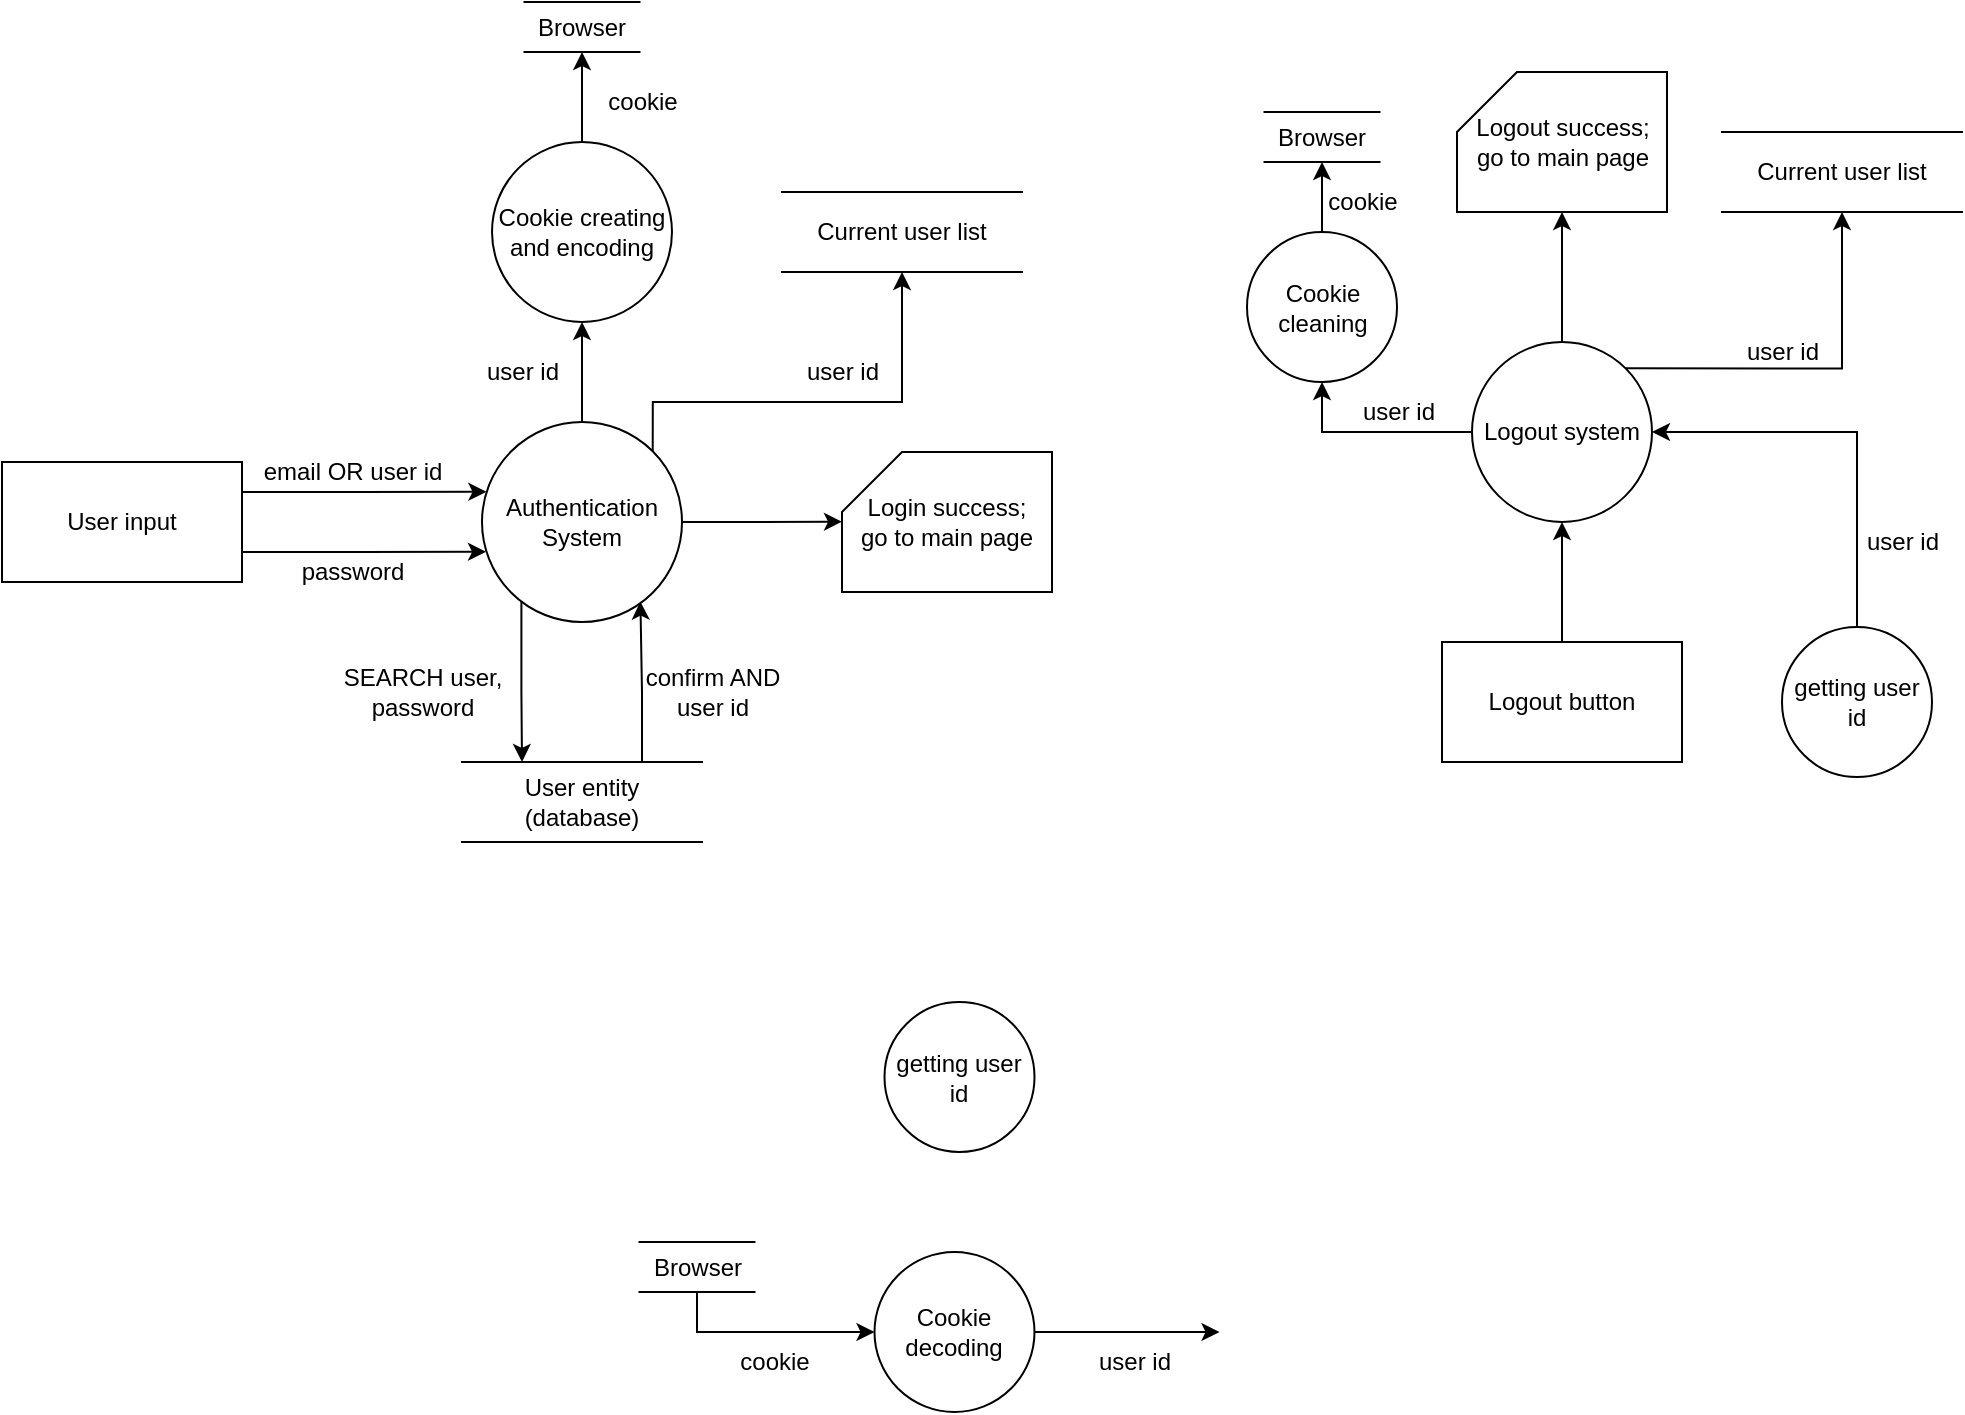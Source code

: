 <mxfile version="20.8.22" type="github"><diagram name="Page-1" id="zls9VgfqrjowzOQlfSpR"><mxGraphModel dx="1224" dy="667" grid="1" gridSize="10" guides="1" tooltips="1" connect="1" arrows="1" fold="1" page="1" pageScale="1" pageWidth="1169" pageHeight="827" math="0" shadow="0"><root><mxCell id="0"/><mxCell id="1" parent="0"/><mxCell id="laye6rE-f2-yJj4eHVYD-4" style="edgeStyle=orthogonalEdgeStyle;rounded=0;orthogonalLoop=1;jettySize=auto;html=1;exitX=1;exitY=0.25;exitDx=0;exitDy=0;entryX=0.022;entryY=0.349;entryDx=0;entryDy=0;entryPerimeter=0;" parent="1" source="laye6rE-f2-yJj4eHVYD-1" target="laye6rE-f2-yJj4eHVYD-10" edge="1"><mxGeometry relative="1" as="geometry"><mxPoint x="280" y="285" as="targetPoint"/></mxGeometry></mxCell><mxCell id="laye6rE-f2-yJj4eHVYD-6" style="edgeStyle=orthogonalEdgeStyle;rounded=0;orthogonalLoop=1;jettySize=auto;html=1;exitX=1;exitY=0.75;exitDx=0;exitDy=0;entryX=0.02;entryY=0.649;entryDx=0;entryDy=0;entryPerimeter=0;" parent="1" source="laye6rE-f2-yJj4eHVYD-1" target="laye6rE-f2-yJj4eHVYD-10" edge="1"><mxGeometry relative="1" as="geometry"><mxPoint x="280" y="315" as="targetPoint"/></mxGeometry></mxCell><mxCell id="laye6rE-f2-yJj4eHVYD-1" value="User input" style="rounded=0;whiteSpace=wrap;html=1;" parent="1" vertex="1"><mxGeometry x="40" y="270" width="120" height="60" as="geometry"/></mxCell><mxCell id="laye6rE-f2-yJj4eHVYD-5" value="email OR user id" style="text;html=1;align=center;verticalAlign=middle;resizable=0;points=[];autosize=1;strokeColor=none;fillColor=none;" parent="1" vertex="1"><mxGeometry x="160" y="260" width="110" height="30" as="geometry"/></mxCell><mxCell id="laye6rE-f2-yJj4eHVYD-7" value="password" style="text;html=1;align=center;verticalAlign=middle;resizable=0;points=[];autosize=1;strokeColor=none;fillColor=none;" parent="1" vertex="1"><mxGeometry x="180" y="310" width="70" height="30" as="geometry"/></mxCell><mxCell id="laye6rE-f2-yJj4eHVYD-11" style="edgeStyle=orthogonalEdgeStyle;rounded=0;orthogonalLoop=1;jettySize=auto;html=1;exitX=0.75;exitY=0;exitDx=0;exitDy=0;entryX=0.792;entryY=0.898;entryDx=0;entryDy=0;entryPerimeter=0;" parent="1" source="laye6rE-f2-yJj4eHVYD-8" target="laye6rE-f2-yJj4eHVYD-10" edge="1"><mxGeometry relative="1" as="geometry"/></mxCell><mxCell id="laye6rE-f2-yJj4eHVYD-12" style="edgeStyle=orthogonalEdgeStyle;rounded=0;orthogonalLoop=1;jettySize=auto;html=1;entryX=0.25;entryY=0;entryDx=0;entryDy=0;exitX=0.197;exitY=0.897;exitDx=0;exitDy=0;exitPerimeter=0;" parent="1" source="laye6rE-f2-yJj4eHVYD-10" target="laye6rE-f2-yJj4eHVYD-8" edge="1"><mxGeometry relative="1" as="geometry"><mxPoint x="300" y="380" as="targetPoint"/><mxPoint x="300" y="360" as="sourcePoint"/></mxGeometry></mxCell><mxCell id="laye6rE-f2-yJj4eHVYD-8" value="User entity (database)" style="shape=partialRectangle;whiteSpace=wrap;html=1;left=0;right=0;fillColor=none;rounded=0;strokeColor=default;fontFamily=Helvetica;fontSize=12;fontColor=default;" parent="1" vertex="1"><mxGeometry x="270" y="420" width="120" height="40" as="geometry"/></mxCell><mxCell id="laye6rE-f2-yJj4eHVYD-9" value="Login success;&lt;br&gt;go to main page" style="shape=card;whiteSpace=wrap;html=1;" parent="1" vertex="1"><mxGeometry x="460" y="265" width="105" height="70" as="geometry"/></mxCell><mxCell id="laye6rE-f2-yJj4eHVYD-15" style="edgeStyle=orthogonalEdgeStyle;rounded=0;orthogonalLoop=1;jettySize=auto;html=1;exitX=1;exitY=0.5;exitDx=0;exitDy=0;" parent="1" source="laye6rE-f2-yJj4eHVYD-10" edge="1"><mxGeometry relative="1" as="geometry"><mxPoint x="460" y="299.833" as="targetPoint"/></mxGeometry></mxCell><mxCell id="laye6rE-f2-yJj4eHVYD-18" style="edgeStyle=orthogonalEdgeStyle;rounded=0;orthogonalLoop=1;jettySize=auto;html=1;exitX=0.5;exitY=0;exitDx=0;exitDy=0;entryX=0.5;entryY=1;entryDx=0;entryDy=0;" parent="1" source="laye6rE-f2-yJj4eHVYD-10" target="laye6rE-f2-yJj4eHVYD-17" edge="1"><mxGeometry relative="1" as="geometry"/></mxCell><mxCell id="laye6rE-f2-yJj4eHVYD-27" style="edgeStyle=orthogonalEdgeStyle;rounded=0;orthogonalLoop=1;jettySize=auto;html=1;exitX=1;exitY=0;exitDx=0;exitDy=0;entryX=0.5;entryY=1;entryDx=0;entryDy=0;" parent="1" source="laye6rE-f2-yJj4eHVYD-10" target="laye6rE-f2-yJj4eHVYD-25" edge="1"><mxGeometry relative="1" as="geometry"><Array as="points"><mxPoint x="365" y="240"/><mxPoint x="490" y="240"/></Array></mxGeometry></mxCell><mxCell id="laye6rE-f2-yJj4eHVYD-10" value="Authentication&lt;br&gt;System" style="ellipse;whiteSpace=wrap;html=1;aspect=fixed;rounded=0;strokeColor=default;fontFamily=Helvetica;fontSize=12;fontColor=default;fillColor=none;" parent="1" vertex="1"><mxGeometry x="280" y="250" width="100" height="100" as="geometry"/></mxCell><mxCell id="laye6rE-f2-yJj4eHVYD-13" value="SEARCH user,&lt;br&gt;password" style="text;html=1;align=center;verticalAlign=middle;resizable=0;points=[];autosize=1;strokeColor=none;fillColor=none;" parent="1" vertex="1"><mxGeometry x="200" y="365" width="100" height="40" as="geometry"/></mxCell><mxCell id="laye6rE-f2-yJj4eHVYD-14" value="confirm AND&lt;br&gt;user id" style="text;html=1;align=center;verticalAlign=middle;resizable=0;points=[];autosize=1;strokeColor=none;fillColor=none;" parent="1" vertex="1"><mxGeometry x="350" y="365" width="90" height="40" as="geometry"/></mxCell><mxCell id="laye6rE-f2-yJj4eHVYD-21" style="edgeStyle=orthogonalEdgeStyle;rounded=0;orthogonalLoop=1;jettySize=auto;html=1;exitX=0.5;exitY=0;exitDx=0;exitDy=0;entryX=0.5;entryY=1;entryDx=0;entryDy=0;" parent="1" source="laye6rE-f2-yJj4eHVYD-17" target="laye6rE-f2-yJj4eHVYD-23" edge="1"><mxGeometry relative="1" as="geometry"><mxPoint x="330" y="60" as="targetPoint"/></mxGeometry></mxCell><mxCell id="laye6rE-f2-yJj4eHVYD-17" value="Cookie creating and encoding" style="ellipse;whiteSpace=wrap;html=1;aspect=fixed;rounded=0;strokeColor=default;fontFamily=Helvetica;fontSize=12;fontColor=default;fillColor=none;" parent="1" vertex="1"><mxGeometry x="285" y="110" width="90" height="90" as="geometry"/></mxCell><mxCell id="laye6rE-f2-yJj4eHVYD-20" value="user id" style="text;html=1;align=center;verticalAlign=middle;resizable=0;points=[];autosize=1;strokeColor=none;fillColor=none;" parent="1" vertex="1"><mxGeometry x="270" y="210" width="60" height="30" as="geometry"/></mxCell><mxCell id="laye6rE-f2-yJj4eHVYD-22" value="cookie" style="text;html=1;align=center;verticalAlign=middle;resizable=0;points=[];autosize=1;strokeColor=none;fillColor=none;" parent="1" vertex="1"><mxGeometry x="330" y="75" width="60" height="30" as="geometry"/></mxCell><mxCell id="laye6rE-f2-yJj4eHVYD-23" value="Browser" style="shape=partialRectangle;whiteSpace=wrap;html=1;left=0;right=0;fillColor=none;rounded=0;strokeColor=default;fontFamily=Helvetica;fontSize=12;fontColor=default;" parent="1" vertex="1"><mxGeometry x="301.25" y="40" width="57.5" height="25" as="geometry"/></mxCell><mxCell id="laye6rE-f2-yJj4eHVYD-25" value="Current user list" style="shape=partialRectangle;whiteSpace=wrap;html=1;left=0;right=0;fillColor=none;rounded=0;strokeColor=default;fontFamily=Helvetica;fontSize=12;fontColor=default;" parent="1" vertex="1"><mxGeometry x="430" y="135" width="120" height="40" as="geometry"/></mxCell><mxCell id="laye6rE-f2-yJj4eHVYD-28" value="user id" style="text;html=1;align=center;verticalAlign=middle;resizable=0;points=[];autosize=1;strokeColor=none;fillColor=none;" parent="1" vertex="1"><mxGeometry x="430" y="210" width="60" height="30" as="geometry"/></mxCell><mxCell id="laye6rE-f2-yJj4eHVYD-31" style="edgeStyle=orthogonalEdgeStyle;rounded=0;orthogonalLoop=1;jettySize=auto;html=1;exitX=0.5;exitY=0;exitDx=0;exitDy=0;entryX=0.5;entryY=1;entryDx=0;entryDy=0;" parent="1" source="laye6rE-f2-yJj4eHVYD-29" target="laye6rE-f2-yJj4eHVYD-30" edge="1"><mxGeometry relative="1" as="geometry"/></mxCell><mxCell id="laye6rE-f2-yJj4eHVYD-29" value="Logout button" style="rounded=0;whiteSpace=wrap;html=1;" parent="1" vertex="1"><mxGeometry x="760" y="360" width="120" height="60" as="geometry"/></mxCell><mxCell id="laye6rE-f2-yJj4eHVYD-44" style="edgeStyle=orthogonalEdgeStyle;rounded=0;orthogonalLoop=1;jettySize=auto;html=1;exitX=0.5;exitY=0;exitDx=0;exitDy=0;entryX=0.5;entryY=1;entryDx=0;entryDy=0;entryPerimeter=0;" parent="1" source="laye6rE-f2-yJj4eHVYD-30" target="laye6rE-f2-yJj4eHVYD-45" edge="1"><mxGeometry relative="1" as="geometry"><mxPoint x="820" y="150" as="targetPoint"/></mxGeometry></mxCell><mxCell id="laye6rE-f2-yJj4eHVYD-52" style="edgeStyle=orthogonalEdgeStyle;rounded=0;orthogonalLoop=1;jettySize=auto;html=1;exitX=0;exitY=0.5;exitDx=0;exitDy=0;entryX=0.5;entryY=1;entryDx=0;entryDy=0;" parent="1" source="laye6rE-f2-yJj4eHVYD-30" target="laye6rE-f2-yJj4eHVYD-48" edge="1"><mxGeometry relative="1" as="geometry"><mxPoint x="700" y="200" as="targetPoint"/></mxGeometry></mxCell><mxCell id="laye6rE-f2-yJj4eHVYD-60" style="edgeStyle=orthogonalEdgeStyle;rounded=0;orthogonalLoop=1;jettySize=auto;html=1;exitX=1;exitY=0;exitDx=0;exitDy=0;entryX=0.5;entryY=1;entryDx=0;entryDy=0;" parent="1" source="laye6rE-f2-yJj4eHVYD-30" target="laye6rE-f2-yJj4eHVYD-61" edge="1"><mxGeometry relative="1" as="geometry"><mxPoint x="960.0" y="150" as="targetPoint"/></mxGeometry></mxCell><mxCell id="laye6rE-f2-yJj4eHVYD-30" value="Logout system" style="ellipse;whiteSpace=wrap;html=1;aspect=fixed;rounded=0;strokeColor=default;fontFamily=Helvetica;fontSize=12;fontColor=default;fillColor=none;" parent="1" vertex="1"><mxGeometry x="775" y="210" width="90" height="90" as="geometry"/></mxCell><mxCell id="laye6rE-f2-yJj4eHVYD-34" style="edgeStyle=orthogonalEdgeStyle;rounded=0;orthogonalLoop=1;jettySize=auto;html=1;exitX=0.5;exitY=1;exitDx=0;exitDy=0;entryX=0;entryY=0.5;entryDx=0;entryDy=0;" parent="1" source="laye6rE-f2-yJj4eHVYD-35" target="laye6rE-f2-yJj4eHVYD-36" edge="1"><mxGeometry relative="1" as="geometry"/></mxCell><mxCell id="laye6rE-f2-yJj4eHVYD-35" value="Browser" style="shape=partialRectangle;whiteSpace=wrap;html=1;left=0;right=0;fillColor=none;rounded=0;strokeColor=default;fontFamily=Helvetica;fontSize=12;fontColor=default;" parent="1" vertex="1"><mxGeometry x="358.75" y="660" width="57.5" height="25" as="geometry"/></mxCell><mxCell id="laye6rE-f2-yJj4eHVYD-40" style="edgeStyle=orthogonalEdgeStyle;rounded=0;orthogonalLoop=1;jettySize=auto;html=1;exitX=1;exitY=0.5;exitDx=0;exitDy=0;" parent="1" source="laye6rE-f2-yJj4eHVYD-36" edge="1"><mxGeometry relative="1" as="geometry"><mxPoint x="648.75" y="705" as="targetPoint"/></mxGeometry></mxCell><mxCell id="laye6rE-f2-yJj4eHVYD-36" value="Cookie decoding" style="ellipse;whiteSpace=wrap;html=1;aspect=fixed;rounded=0;strokeColor=default;fontFamily=Helvetica;fontSize=12;fontColor=default;fillColor=none;" parent="1" vertex="1"><mxGeometry x="476.25" y="665" width="80" height="80" as="geometry"/></mxCell><mxCell id="laye6rE-f2-yJj4eHVYD-37" value="user id" style="text;html=1;align=center;verticalAlign=middle;resizable=0;points=[];autosize=1;strokeColor=none;fillColor=none;" parent="1" vertex="1"><mxGeometry x="576.25" y="705" width="60" height="30" as="geometry"/></mxCell><mxCell id="laye6rE-f2-yJj4eHVYD-38" value="cookie" style="text;html=1;align=center;verticalAlign=middle;resizable=0;points=[];autosize=1;strokeColor=none;fillColor=none;" parent="1" vertex="1"><mxGeometry x="396.25" y="705" width="60" height="30" as="geometry"/></mxCell><mxCell id="laye6rE-f2-yJj4eHVYD-41" style="edgeStyle=orthogonalEdgeStyle;rounded=0;orthogonalLoop=1;jettySize=auto;html=1;exitX=0.5;exitY=0;exitDx=0;exitDy=0;entryX=1;entryY=0.5;entryDx=0;entryDy=0;" parent="1" source="laye6rE-f2-yJj4eHVYD-59" target="laye6rE-f2-yJj4eHVYD-30" edge="1"><mxGeometry relative="1" as="geometry"><mxPoint x="970" y="350.0" as="sourcePoint"/></mxGeometry></mxCell><mxCell id="laye6rE-f2-yJj4eHVYD-42" value="user id" style="text;html=1;align=center;verticalAlign=middle;resizable=0;points=[];autosize=1;strokeColor=none;fillColor=none;" parent="1" vertex="1"><mxGeometry x="960" y="295" width="60" height="30" as="geometry"/></mxCell><mxCell id="laye6rE-f2-yJj4eHVYD-45" value="Logout success;&lt;br&gt;go to main page" style="shape=card;whiteSpace=wrap;html=1;" parent="1" vertex="1"><mxGeometry x="767.5" y="75" width="105" height="70" as="geometry"/></mxCell><mxCell id="laye6rE-f2-yJj4eHVYD-47" style="edgeStyle=orthogonalEdgeStyle;rounded=0;orthogonalLoop=1;jettySize=auto;html=1;exitX=0.5;exitY=0;exitDx=0;exitDy=0;entryX=0.5;entryY=1;entryDx=0;entryDy=0;" parent="1" source="laye6rE-f2-yJj4eHVYD-48" target="laye6rE-f2-yJj4eHVYD-51" edge="1"><mxGeometry relative="1" as="geometry"><mxPoint x="700" y="60" as="targetPoint"/></mxGeometry></mxCell><mxCell id="laye6rE-f2-yJj4eHVYD-48" value="Cookie cleaning" style="ellipse;whiteSpace=wrap;html=1;aspect=fixed;rounded=0;strokeColor=default;fontFamily=Helvetica;fontSize=12;fontColor=default;fillColor=none;" parent="1" vertex="1"><mxGeometry x="662.5" y="155" width="75" height="75" as="geometry"/></mxCell><mxCell id="laye6rE-f2-yJj4eHVYD-49" value="user id" style="text;html=1;align=center;verticalAlign=middle;resizable=0;points=[];autosize=1;strokeColor=none;fillColor=none;" parent="1" vertex="1"><mxGeometry x="707.5" y="230" width="60" height="30" as="geometry"/></mxCell><mxCell id="laye6rE-f2-yJj4eHVYD-50" value="cookie" style="text;html=1;align=center;verticalAlign=middle;resizable=0;points=[];autosize=1;strokeColor=none;fillColor=none;" parent="1" vertex="1"><mxGeometry x="690" y="125" width="60" height="30" as="geometry"/></mxCell><mxCell id="laye6rE-f2-yJj4eHVYD-51" value="Browser" style="shape=partialRectangle;whiteSpace=wrap;html=1;left=0;right=0;fillColor=none;rounded=0;strokeColor=default;fontFamily=Helvetica;fontSize=12;fontColor=default;" parent="1" vertex="1"><mxGeometry x="671.25" y="95" width="57.5" height="25" as="geometry"/></mxCell><mxCell id="laye6rE-f2-yJj4eHVYD-59" value="getting user id" style="ellipse;whiteSpace=wrap;html=1;aspect=fixed;rounded=0;strokeColor=default;fontFamily=Helvetica;fontSize=12;fontColor=default;fillColor=none;" parent="1" vertex="1"><mxGeometry x="930" y="352.5" width="75" height="75" as="geometry"/></mxCell><mxCell id="laye6rE-f2-yJj4eHVYD-61" value="Current user list" style="shape=partialRectangle;whiteSpace=wrap;html=1;left=0;right=0;fillColor=none;rounded=0;strokeColor=default;fontFamily=Helvetica;fontSize=12;fontColor=default;" parent="1" vertex="1"><mxGeometry x="900" y="105" width="120" height="40" as="geometry"/></mxCell><mxCell id="laye6rE-f2-yJj4eHVYD-62" value="user id" style="text;html=1;align=center;verticalAlign=middle;resizable=0;points=[];autosize=1;strokeColor=none;fillColor=none;" parent="1" vertex="1"><mxGeometry x="900" y="200" width="60" height="30" as="geometry"/></mxCell><mxCell id="laye6rE-f2-yJj4eHVYD-65" value="getting user id" style="ellipse;whiteSpace=wrap;html=1;aspect=fixed;rounded=0;strokeColor=default;fontFamily=Helvetica;fontSize=12;fontColor=default;fillColor=none;" parent="1" vertex="1"><mxGeometry x="481.25" y="540" width="75" height="75" as="geometry"/></mxCell></root></mxGraphModel></diagram></mxfile>
